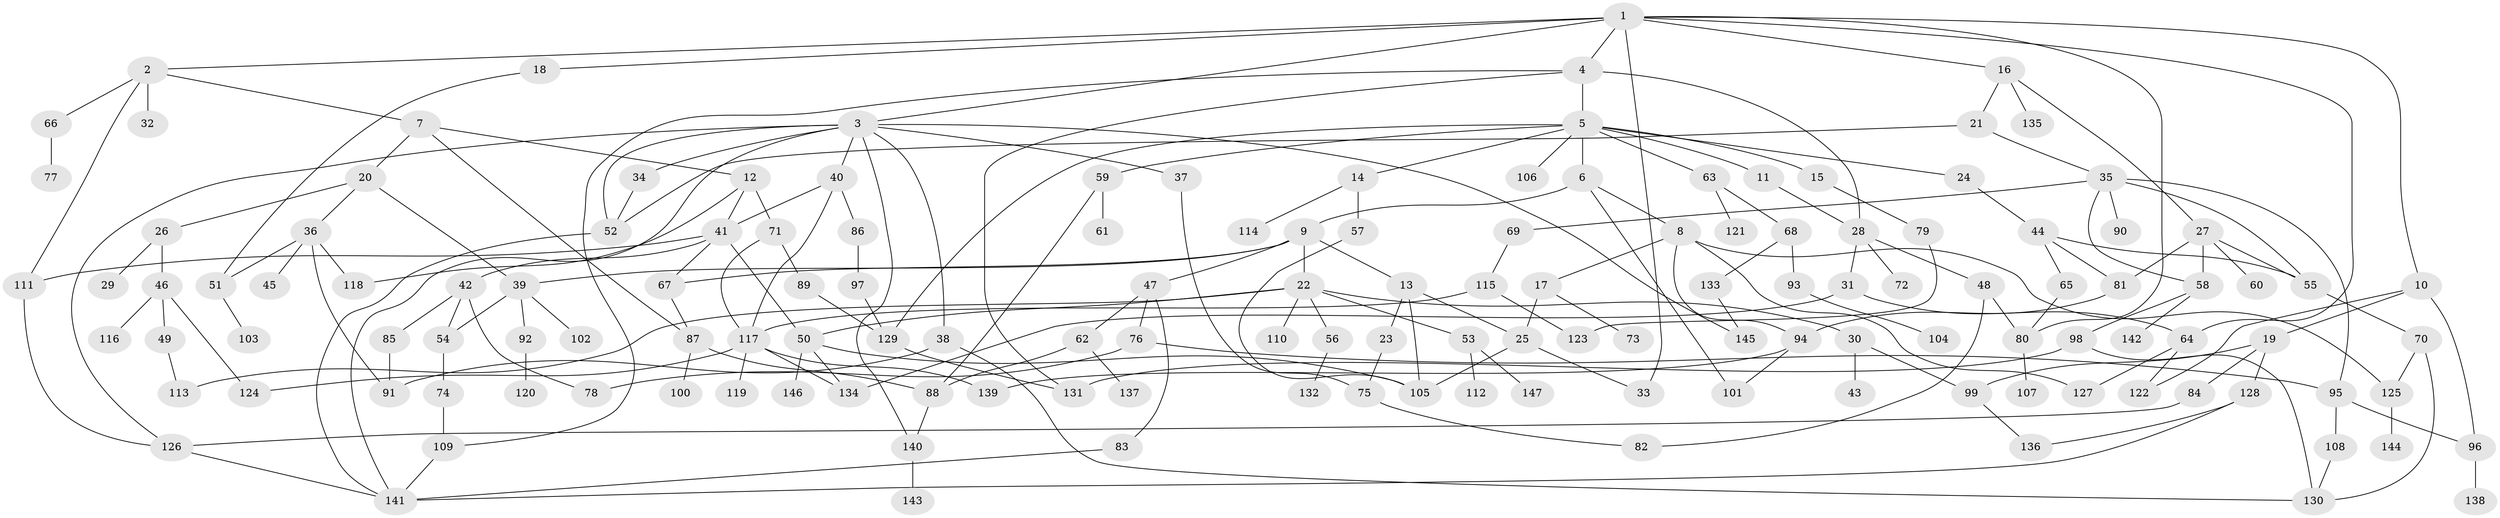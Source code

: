 // Generated by graph-tools (version 1.1) at 2025/13/03/09/25 04:13:18]
// undirected, 147 vertices, 211 edges
graph export_dot {
graph [start="1"]
  node [color=gray90,style=filled];
  1;
  2;
  3;
  4;
  5;
  6;
  7;
  8;
  9;
  10;
  11;
  12;
  13;
  14;
  15;
  16;
  17;
  18;
  19;
  20;
  21;
  22;
  23;
  24;
  25;
  26;
  27;
  28;
  29;
  30;
  31;
  32;
  33;
  34;
  35;
  36;
  37;
  38;
  39;
  40;
  41;
  42;
  43;
  44;
  45;
  46;
  47;
  48;
  49;
  50;
  51;
  52;
  53;
  54;
  55;
  56;
  57;
  58;
  59;
  60;
  61;
  62;
  63;
  64;
  65;
  66;
  67;
  68;
  69;
  70;
  71;
  72;
  73;
  74;
  75;
  76;
  77;
  78;
  79;
  80;
  81;
  82;
  83;
  84;
  85;
  86;
  87;
  88;
  89;
  90;
  91;
  92;
  93;
  94;
  95;
  96;
  97;
  98;
  99;
  100;
  101;
  102;
  103;
  104;
  105;
  106;
  107;
  108;
  109;
  110;
  111;
  112;
  113;
  114;
  115;
  116;
  117;
  118;
  119;
  120;
  121;
  122;
  123;
  124;
  125;
  126;
  127;
  128;
  129;
  130;
  131;
  132;
  133;
  134;
  135;
  136;
  137;
  138;
  139;
  140;
  141;
  142;
  143;
  144;
  145;
  146;
  147;
  1 -- 2;
  1 -- 3;
  1 -- 4;
  1 -- 10;
  1 -- 16;
  1 -- 18;
  1 -- 64;
  1 -- 80;
  1 -- 33;
  2 -- 7;
  2 -- 32;
  2 -- 66;
  2 -- 111;
  3 -- 34;
  3 -- 37;
  3 -- 38;
  3 -- 40;
  3 -- 126;
  3 -- 140;
  3 -- 141;
  3 -- 52;
  3 -- 145;
  4 -- 5;
  4 -- 109;
  4 -- 28;
  4 -- 131;
  5 -- 6;
  5 -- 11;
  5 -- 14;
  5 -- 15;
  5 -- 24;
  5 -- 59;
  5 -- 63;
  5 -- 106;
  5 -- 129;
  6 -- 8;
  6 -- 9;
  6 -- 101;
  7 -- 12;
  7 -- 20;
  7 -- 87;
  8 -- 17;
  8 -- 127;
  8 -- 94;
  8 -- 125;
  9 -- 13;
  9 -- 22;
  9 -- 47;
  9 -- 39;
  9 -- 67;
  10 -- 19;
  10 -- 96;
  10 -- 122;
  11 -- 28;
  12 -- 71;
  12 -- 118;
  12 -- 41;
  13 -- 23;
  13 -- 25;
  13 -- 105;
  14 -- 57;
  14 -- 114;
  15 -- 79;
  16 -- 21;
  16 -- 27;
  16 -- 135;
  17 -- 73;
  17 -- 25;
  18 -- 51;
  19 -- 84;
  19 -- 99;
  19 -- 128;
  20 -- 26;
  20 -- 36;
  20 -- 39;
  21 -- 35;
  21 -- 52;
  22 -- 30;
  22 -- 53;
  22 -- 56;
  22 -- 110;
  22 -- 113;
  22 -- 50;
  23 -- 75;
  24 -- 44;
  25 -- 33;
  25 -- 105;
  26 -- 29;
  26 -- 46;
  27 -- 55;
  27 -- 60;
  27 -- 81;
  27 -- 58;
  28 -- 31;
  28 -- 48;
  28 -- 72;
  30 -- 43;
  30 -- 99;
  31 -- 134;
  31 -- 64;
  34 -- 52;
  35 -- 58;
  35 -- 69;
  35 -- 90;
  35 -- 55;
  35 -- 95;
  36 -- 45;
  36 -- 51;
  36 -- 118;
  36 -- 91;
  37 -- 75;
  38 -- 91;
  38 -- 130;
  39 -- 92;
  39 -- 102;
  39 -- 54;
  40 -- 41;
  40 -- 86;
  40 -- 117;
  41 -- 42;
  41 -- 50;
  41 -- 67;
  41 -- 111;
  42 -- 54;
  42 -- 85;
  42 -- 78;
  44 -- 65;
  44 -- 55;
  44 -- 81;
  46 -- 49;
  46 -- 116;
  46 -- 124;
  47 -- 62;
  47 -- 76;
  47 -- 83;
  48 -- 82;
  48 -- 80;
  49 -- 113;
  50 -- 146;
  50 -- 134;
  50 -- 105;
  51 -- 103;
  52 -- 141;
  53 -- 112;
  53 -- 147;
  54 -- 74;
  55 -- 70;
  56 -- 132;
  57 -- 105;
  58 -- 98;
  58 -- 142;
  59 -- 61;
  59 -- 88;
  62 -- 88;
  62 -- 137;
  63 -- 68;
  63 -- 121;
  64 -- 122;
  64 -- 127;
  65 -- 80;
  66 -- 77;
  67 -- 87;
  68 -- 93;
  68 -- 133;
  69 -- 115;
  70 -- 125;
  70 -- 130;
  71 -- 89;
  71 -- 117;
  74 -- 109;
  75 -- 82;
  76 -- 78;
  76 -- 95;
  79 -- 123;
  80 -- 107;
  81 -- 94;
  83 -- 141;
  84 -- 126;
  85 -- 91;
  86 -- 97;
  87 -- 100;
  87 -- 88;
  88 -- 140;
  89 -- 129;
  92 -- 120;
  93 -- 104;
  94 -- 101;
  94 -- 139;
  95 -- 96;
  95 -- 108;
  96 -- 138;
  97 -- 129;
  98 -- 131;
  98 -- 130;
  99 -- 136;
  108 -- 130;
  109 -- 141;
  111 -- 126;
  115 -- 117;
  115 -- 123;
  117 -- 119;
  117 -- 139;
  117 -- 124;
  117 -- 134;
  125 -- 144;
  126 -- 141;
  128 -- 141;
  128 -- 136;
  129 -- 131;
  133 -- 145;
  140 -- 143;
}
